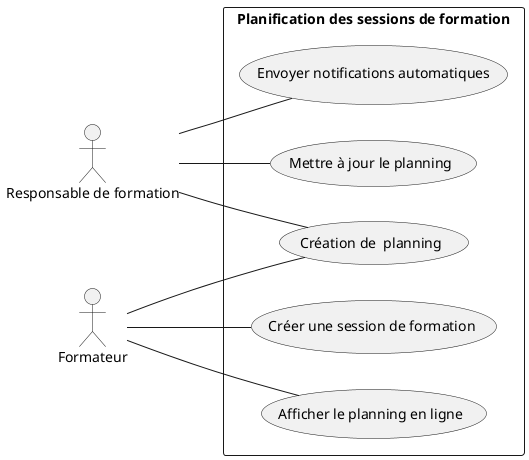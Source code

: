 @startuml
left to right direction

actor "Responsable de formation" as Admin
actor "Formateur" as Formateur

rectangle "Planification des sessions de formation" {

    usecase "Création de  planning" as UC1
    usecase "Mettre à jour le planning" as UC2
    usecase "Envoyer notifications automatiques" as UC3
    usecase "Afficher le planning en ligne" as UC4
    usecase "Créer une session de formation" as UC5

}

    Admin -- UC1
    Admin -- UC2
    Admin -- UC3

    Formateur -- UC1
    Formateur -- UC4
    Formateur -- UC5


@enduml